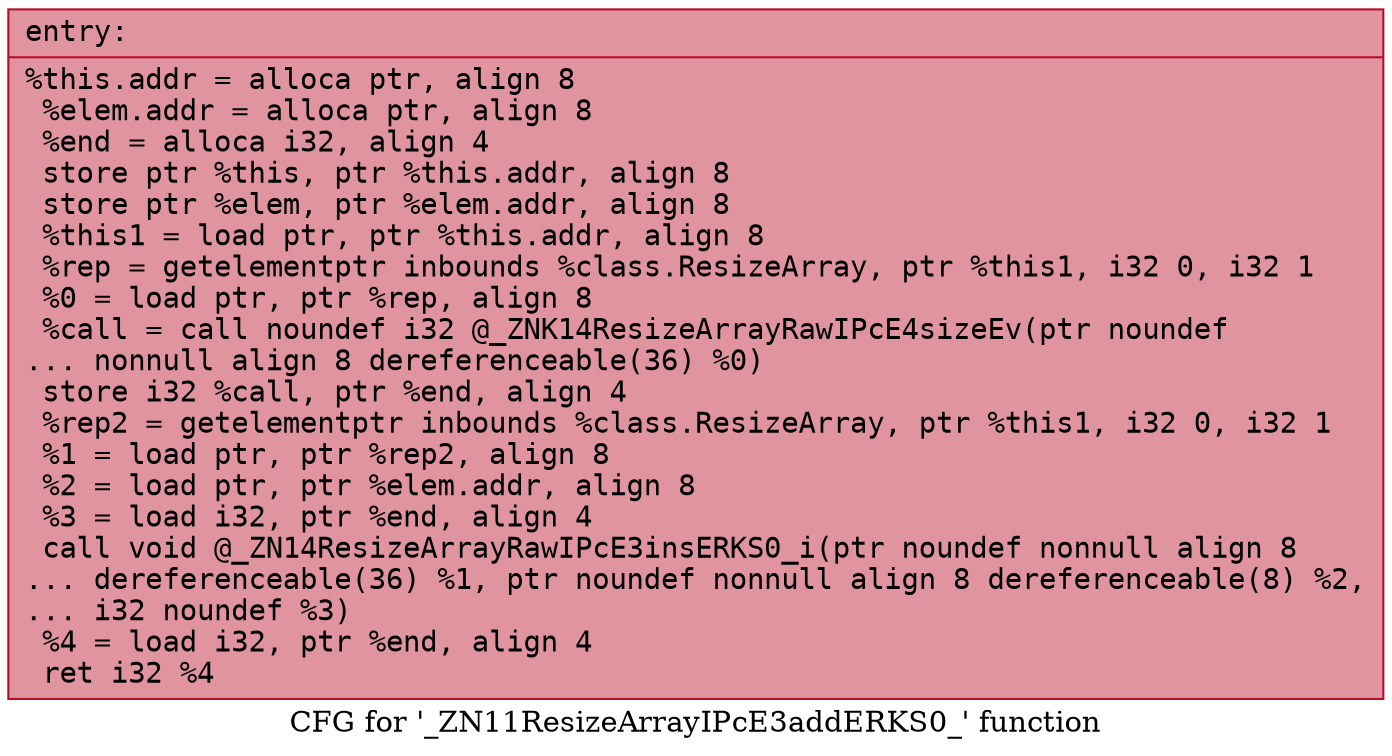 digraph "CFG for '_ZN11ResizeArrayIPcE3addERKS0_' function" {
	label="CFG for '_ZN11ResizeArrayIPcE3addERKS0_' function";

	Node0x55775c3d19d0 [shape=record,color="#b70d28ff", style=filled, fillcolor="#b70d2870" fontname="Courier",label="{entry:\l|  %this.addr = alloca ptr, align 8\l  %elem.addr = alloca ptr, align 8\l  %end = alloca i32, align 4\l  store ptr %this, ptr %this.addr, align 8\l  store ptr %elem, ptr %elem.addr, align 8\l  %this1 = load ptr, ptr %this.addr, align 8\l  %rep = getelementptr inbounds %class.ResizeArray, ptr %this1, i32 0, i32 1\l  %0 = load ptr, ptr %rep, align 8\l  %call = call noundef i32 @_ZNK14ResizeArrayRawIPcE4sizeEv(ptr noundef\l... nonnull align 8 dereferenceable(36) %0)\l  store i32 %call, ptr %end, align 4\l  %rep2 = getelementptr inbounds %class.ResizeArray, ptr %this1, i32 0, i32 1\l  %1 = load ptr, ptr %rep2, align 8\l  %2 = load ptr, ptr %elem.addr, align 8\l  %3 = load i32, ptr %end, align 4\l  call void @_ZN14ResizeArrayRawIPcE3insERKS0_i(ptr noundef nonnull align 8\l... dereferenceable(36) %1, ptr noundef nonnull align 8 dereferenceable(8) %2,\l... i32 noundef %3)\l  %4 = load i32, ptr %end, align 4\l  ret i32 %4\l}"];
}
